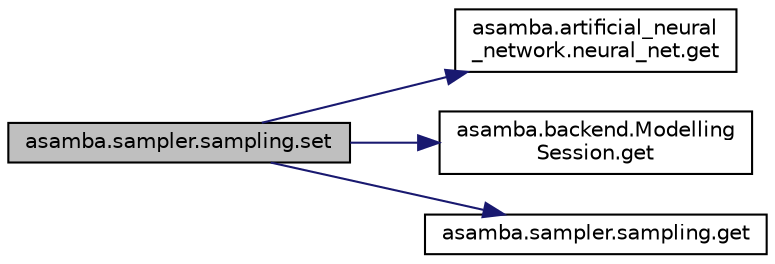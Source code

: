 digraph "asamba.sampler.sampling.set"
{
  edge [fontname="Helvetica",fontsize="10",labelfontname="Helvetica",labelfontsize="10"];
  node [fontname="Helvetica",fontsize="10",shape=record];
  rankdir="LR";
  Node32 [label="asamba.sampler.sampling.set",height=0.2,width=0.4,color="black", fillcolor="grey75", style="filled", fontcolor="black"];
  Node32 -> Node33 [color="midnightblue",fontsize="10",style="solid"];
  Node33 [label="asamba.artificial_neural\l_network.neural_net.get",height=0.2,width=0.4,color="black", fillcolor="white", style="filled",URL="$classasamba_1_1artificial__neural__network_1_1neural__net.html#ad916fe73e8028f451fadbdb0436da70e",tooltip="Getter. "];
  Node32 -> Node34 [color="midnightblue",fontsize="10",style="solid"];
  Node34 [label="asamba.backend.Modelling\lSession.get",height=0.2,width=0.4,color="black", fillcolor="white", style="filled",URL="$classasamba_1_1backend_1_1_modelling_session.html#a32588cc6e0b3869d3d5ef688953599d2"];
  Node32 -> Node35 [color="midnightblue",fontsize="10",style="solid"];
  Node35 [label="asamba.sampler.sampling.get",height=0.2,width=0.4,color="black", fillcolor="white", style="filled",URL="$classasamba_1_1sampler_1_1sampling.html#a9e11f6bf4371b3dbe372dcc75c47ad3a",tooltip="Getter. "];
}

